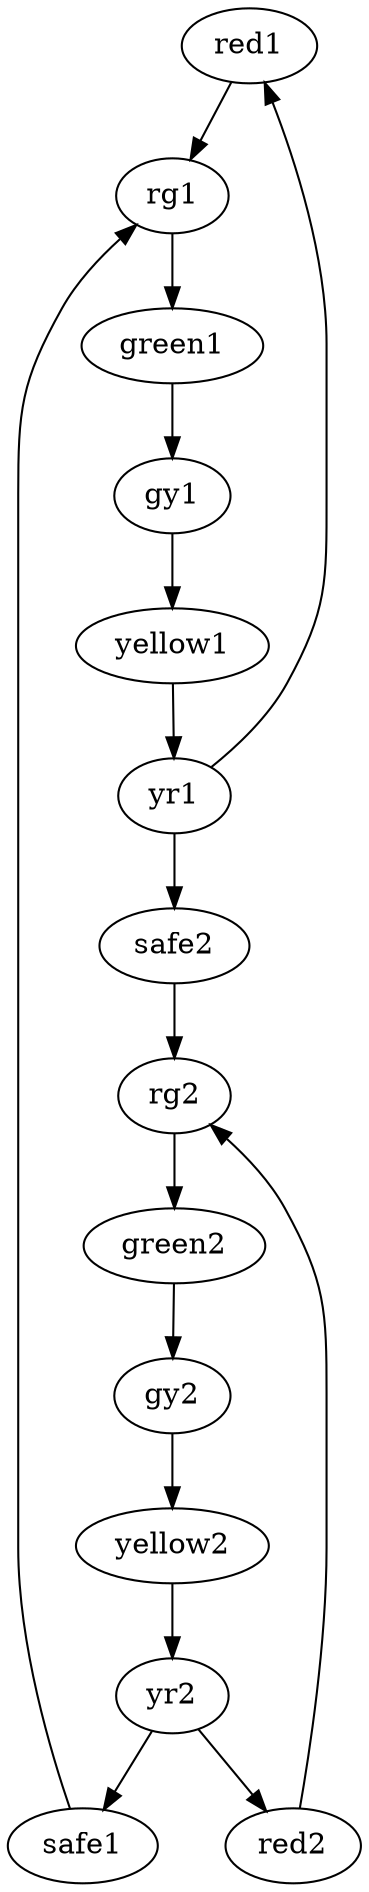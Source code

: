 strict digraph "TrafficLights" {

	"red1"
	"yellow1"
	"green1"
	"safe1"
	"safe2"
	"red2"
	"yellow2"
	"green2"
	"rg1"
	"yr1"
	"gy1"
	"rg2"
	"yr2"
	"gy2"

	"red1" -> "rg1" 
	"yellow1" -> "yr1" 
	"green1" -> "gy1" 
	"safe1" -> "rg1" 
	"safe2" -> "rg2" 
	"red2" -> "rg2" 
	"yellow2" -> "yr2" 
	"green2" -> "gy2" 
	"rg1" -> "green1" 
	"yr1" -> "red1" 
	"yr1" -> "safe2" 
	"gy1" -> "yellow1" 
	"rg2" -> "green2" 
	"yr2" -> "safe1" 
	"yr2" -> "red2" 
	"gy2" -> "yellow2" 
}